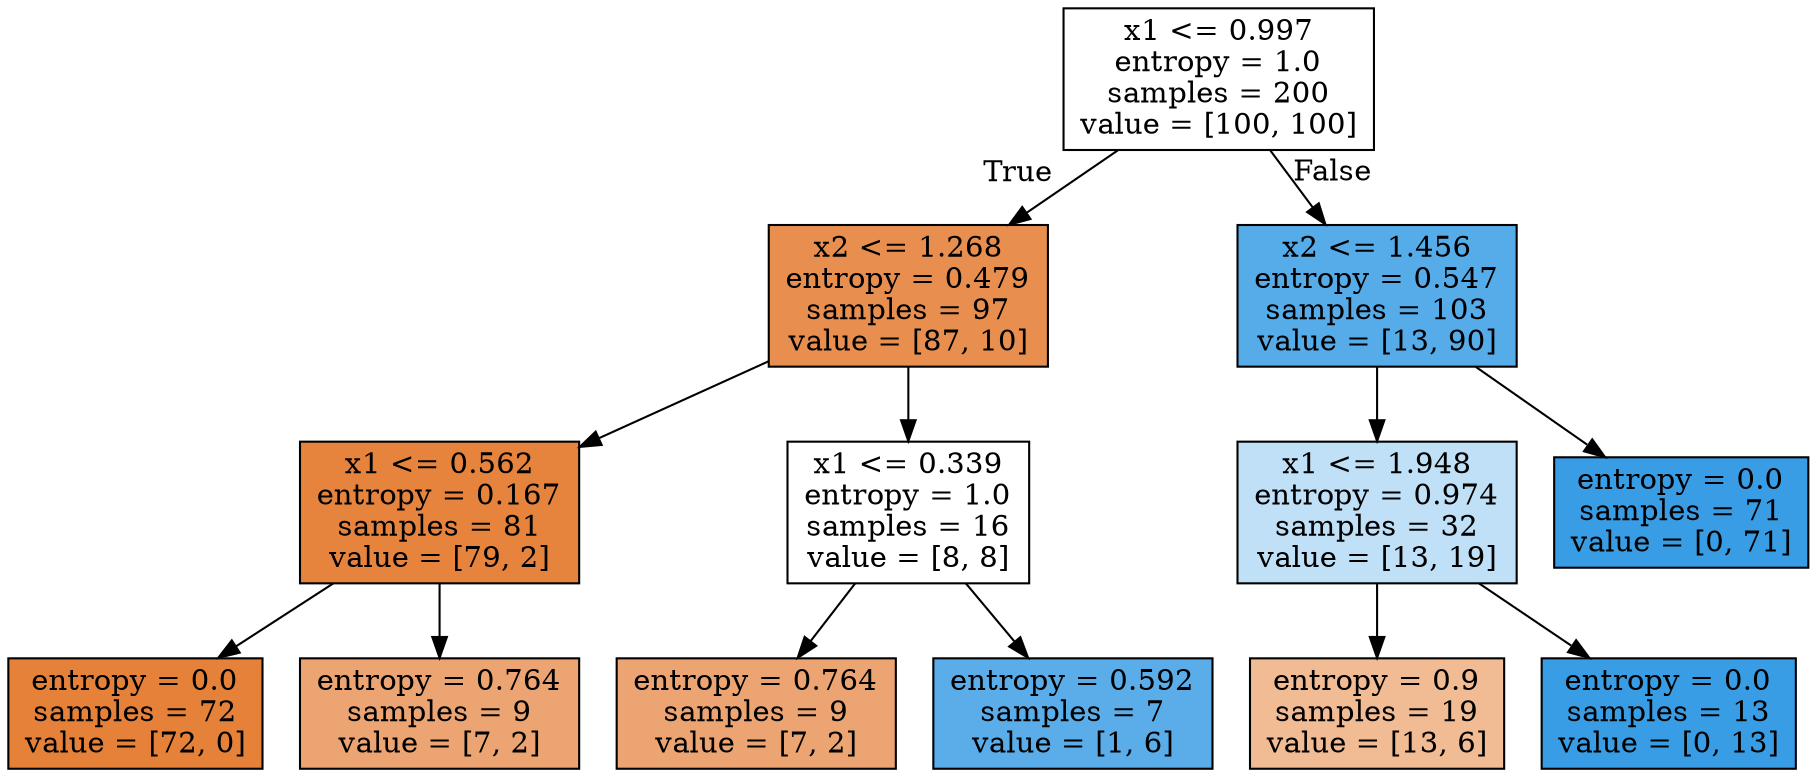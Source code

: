 digraph Tree {
node [shape=box, style="filled", color="black"] ;
0 [label="x1 <= 0.997\nentropy = 1.0\nsamples = 200\nvalue = [100, 100]", fillcolor="#ffffff"] ;
1 [label="x2 <= 1.268\nentropy = 0.479\nsamples = 97\nvalue = [87, 10]", fillcolor="#e88f50"] ;
0 -> 1 [labeldistance=2.5, labelangle=45, headlabel="True"] ;
2 [label="x1 <= 0.562\nentropy = 0.167\nsamples = 81\nvalue = [79, 2]", fillcolor="#e6843e"] ;
1 -> 2 ;
3 [label="entropy = 0.0\nsamples = 72\nvalue = [72, 0]", fillcolor="#e58139"] ;
2 -> 3 ;
4 [label="entropy = 0.764\nsamples = 9\nvalue = [7, 2]", fillcolor="#eca572"] ;
2 -> 4 ;
5 [label="x1 <= 0.339\nentropy = 1.0\nsamples = 16\nvalue = [8, 8]", fillcolor="#ffffff"] ;
1 -> 5 ;
6 [label="entropy = 0.764\nsamples = 9\nvalue = [7, 2]", fillcolor="#eca572"] ;
5 -> 6 ;
7 [label="entropy = 0.592\nsamples = 7\nvalue = [1, 6]", fillcolor="#5aade9"] ;
5 -> 7 ;
8 [label="x2 <= 1.456\nentropy = 0.547\nsamples = 103\nvalue = [13, 90]", fillcolor="#56abe9"] ;
0 -> 8 [labeldistance=2.5, labelangle=-45, headlabel="False"] ;
9 [label="x1 <= 1.948\nentropy = 0.974\nsamples = 32\nvalue = [13, 19]", fillcolor="#c0e0f7"] ;
8 -> 9 ;
10 [label="entropy = 0.9\nsamples = 19\nvalue = [13, 6]", fillcolor="#f1bb94"] ;
9 -> 10 ;
11 [label="entropy = 0.0\nsamples = 13\nvalue = [0, 13]", fillcolor="#399de5"] ;
9 -> 11 ;
12 [label="entropy = 0.0\nsamples = 71\nvalue = [0, 71]", fillcolor="#399de5"] ;
8 -> 12 ;
}